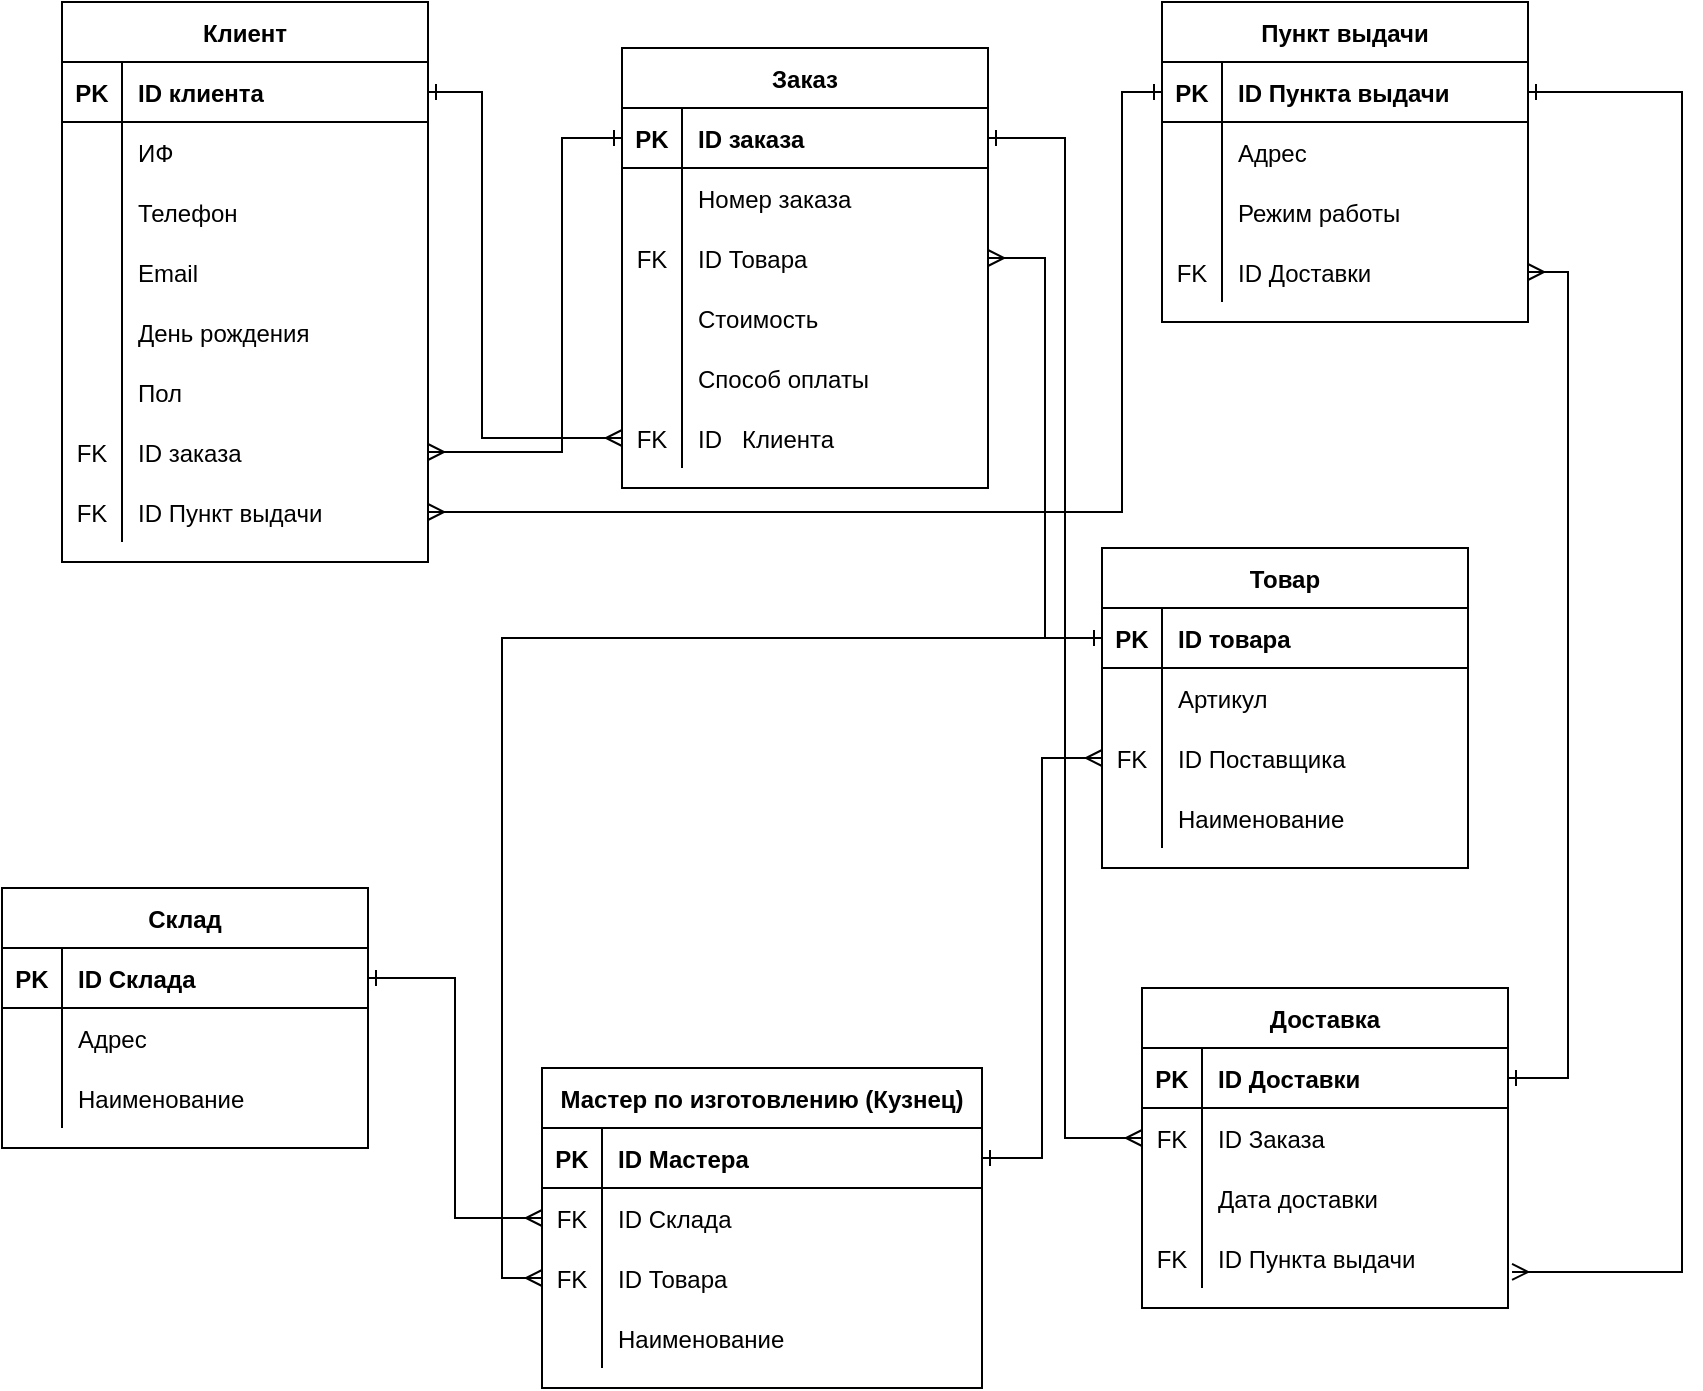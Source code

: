 <mxfile version="20.7.4" type="device"><diagram id="u7lAt35Gae7WpKhccB10" name="Страница 1"><mxGraphModel dx="1351" dy="759" grid="1" gridSize="10" guides="1" tooltips="1" connect="1" arrows="1" fold="1" page="1" pageScale="1" pageWidth="1169" pageHeight="827" math="0" shadow="0"><root><mxCell id="0"/><mxCell id="1" parent="0"/><mxCell id="mDlr1fCJaEdNlSB-k4Q--1" value="Клиент" style="shape=table;startSize=30;container=1;collapsible=1;childLayout=tableLayout;fixedRows=1;rowLines=0;fontStyle=1;align=center;resizeLast=1;" vertex="1" parent="1"><mxGeometry x="80" y="117" width="183" height="280" as="geometry"/></mxCell><mxCell id="mDlr1fCJaEdNlSB-k4Q--2" value="" style="shape=tableRow;horizontal=0;startSize=0;swimlaneHead=0;swimlaneBody=0;fillColor=none;collapsible=0;dropTarget=0;points=[[0,0.5],[1,0.5]];portConstraint=eastwest;top=0;left=0;right=0;bottom=1;" vertex="1" parent="mDlr1fCJaEdNlSB-k4Q--1"><mxGeometry y="30" width="183" height="30" as="geometry"/></mxCell><mxCell id="mDlr1fCJaEdNlSB-k4Q--3" value="PK" style="shape=partialRectangle;connectable=0;fillColor=none;top=0;left=0;bottom=0;right=0;fontStyle=1;overflow=hidden;" vertex="1" parent="mDlr1fCJaEdNlSB-k4Q--2"><mxGeometry width="30" height="30" as="geometry"><mxRectangle width="30" height="30" as="alternateBounds"/></mxGeometry></mxCell><mxCell id="mDlr1fCJaEdNlSB-k4Q--4" value="ID клиента" style="shape=partialRectangle;connectable=0;fillColor=none;top=0;left=0;bottom=0;right=0;align=left;spacingLeft=6;fontStyle=1;overflow=hidden;" vertex="1" parent="mDlr1fCJaEdNlSB-k4Q--2"><mxGeometry x="30" width="153" height="30" as="geometry"><mxRectangle width="153" height="30" as="alternateBounds"/></mxGeometry></mxCell><mxCell id="mDlr1fCJaEdNlSB-k4Q--5" style="shape=tableRow;horizontal=0;startSize=0;swimlaneHead=0;swimlaneBody=0;fillColor=none;collapsible=0;dropTarget=0;points=[[0,0.5],[1,0.5]];portConstraint=eastwest;top=0;left=0;right=0;bottom=0;" vertex="1" parent="mDlr1fCJaEdNlSB-k4Q--1"><mxGeometry y="60" width="183" height="30" as="geometry"/></mxCell><mxCell id="mDlr1fCJaEdNlSB-k4Q--6" style="shape=partialRectangle;connectable=0;fillColor=none;top=0;left=0;bottom=0;right=0;editable=1;overflow=hidden;" vertex="1" parent="mDlr1fCJaEdNlSB-k4Q--5"><mxGeometry width="30" height="30" as="geometry"><mxRectangle width="30" height="30" as="alternateBounds"/></mxGeometry></mxCell><mxCell id="mDlr1fCJaEdNlSB-k4Q--7" value="ИФ" style="shape=partialRectangle;connectable=0;fillColor=none;top=0;left=0;bottom=0;right=0;align=left;spacingLeft=6;overflow=hidden;" vertex="1" parent="mDlr1fCJaEdNlSB-k4Q--5"><mxGeometry x="30" width="153" height="30" as="geometry"><mxRectangle width="153" height="30" as="alternateBounds"/></mxGeometry></mxCell><mxCell id="mDlr1fCJaEdNlSB-k4Q--8" style="shape=tableRow;horizontal=0;startSize=0;swimlaneHead=0;swimlaneBody=0;fillColor=none;collapsible=0;dropTarget=0;points=[[0,0.5],[1,0.5]];portConstraint=eastwest;top=0;left=0;right=0;bottom=0;" vertex="1" parent="mDlr1fCJaEdNlSB-k4Q--1"><mxGeometry y="90" width="183" height="30" as="geometry"/></mxCell><mxCell id="mDlr1fCJaEdNlSB-k4Q--9" style="shape=partialRectangle;connectable=0;fillColor=none;top=0;left=0;bottom=0;right=0;editable=1;overflow=hidden;" vertex="1" parent="mDlr1fCJaEdNlSB-k4Q--8"><mxGeometry width="30" height="30" as="geometry"><mxRectangle width="30" height="30" as="alternateBounds"/></mxGeometry></mxCell><mxCell id="mDlr1fCJaEdNlSB-k4Q--10" value="Телефон" style="shape=partialRectangle;connectable=0;fillColor=none;top=0;left=0;bottom=0;right=0;align=left;spacingLeft=6;overflow=hidden;" vertex="1" parent="mDlr1fCJaEdNlSB-k4Q--8"><mxGeometry x="30" width="153" height="30" as="geometry"><mxRectangle width="153" height="30" as="alternateBounds"/></mxGeometry></mxCell><mxCell id="mDlr1fCJaEdNlSB-k4Q--11" style="shape=tableRow;horizontal=0;startSize=0;swimlaneHead=0;swimlaneBody=0;fillColor=none;collapsible=0;dropTarget=0;points=[[0,0.5],[1,0.5]];portConstraint=eastwest;top=0;left=0;right=0;bottom=0;" vertex="1" parent="mDlr1fCJaEdNlSB-k4Q--1"><mxGeometry y="120" width="183" height="30" as="geometry"/></mxCell><mxCell id="mDlr1fCJaEdNlSB-k4Q--12" style="shape=partialRectangle;connectable=0;fillColor=none;top=0;left=0;bottom=0;right=0;editable=1;overflow=hidden;" vertex="1" parent="mDlr1fCJaEdNlSB-k4Q--11"><mxGeometry width="30" height="30" as="geometry"><mxRectangle width="30" height="30" as="alternateBounds"/></mxGeometry></mxCell><mxCell id="mDlr1fCJaEdNlSB-k4Q--13" value="Email" style="shape=partialRectangle;connectable=0;fillColor=none;top=0;left=0;bottom=0;right=0;align=left;spacingLeft=6;overflow=hidden;" vertex="1" parent="mDlr1fCJaEdNlSB-k4Q--11"><mxGeometry x="30" width="153" height="30" as="geometry"><mxRectangle width="153" height="30" as="alternateBounds"/></mxGeometry></mxCell><mxCell id="mDlr1fCJaEdNlSB-k4Q--14" style="shape=tableRow;horizontal=0;startSize=0;swimlaneHead=0;swimlaneBody=0;fillColor=none;collapsible=0;dropTarget=0;points=[[0,0.5],[1,0.5]];portConstraint=eastwest;top=0;left=0;right=0;bottom=0;" vertex="1" parent="mDlr1fCJaEdNlSB-k4Q--1"><mxGeometry y="150" width="183" height="30" as="geometry"/></mxCell><mxCell id="mDlr1fCJaEdNlSB-k4Q--15" style="shape=partialRectangle;connectable=0;fillColor=none;top=0;left=0;bottom=0;right=0;editable=1;overflow=hidden;" vertex="1" parent="mDlr1fCJaEdNlSB-k4Q--14"><mxGeometry width="30" height="30" as="geometry"><mxRectangle width="30" height="30" as="alternateBounds"/></mxGeometry></mxCell><mxCell id="mDlr1fCJaEdNlSB-k4Q--16" value="День рождения" style="shape=partialRectangle;connectable=0;fillColor=none;top=0;left=0;bottom=0;right=0;align=left;spacingLeft=6;overflow=hidden;" vertex="1" parent="mDlr1fCJaEdNlSB-k4Q--14"><mxGeometry x="30" width="153" height="30" as="geometry"><mxRectangle width="153" height="30" as="alternateBounds"/></mxGeometry></mxCell><mxCell id="mDlr1fCJaEdNlSB-k4Q--17" style="shape=tableRow;horizontal=0;startSize=0;swimlaneHead=0;swimlaneBody=0;fillColor=none;collapsible=0;dropTarget=0;points=[[0,0.5],[1,0.5]];portConstraint=eastwest;top=0;left=0;right=0;bottom=0;" vertex="1" parent="mDlr1fCJaEdNlSB-k4Q--1"><mxGeometry y="180" width="183" height="30" as="geometry"/></mxCell><mxCell id="mDlr1fCJaEdNlSB-k4Q--18" style="shape=partialRectangle;connectable=0;fillColor=none;top=0;left=0;bottom=0;right=0;editable=1;overflow=hidden;" vertex="1" parent="mDlr1fCJaEdNlSB-k4Q--17"><mxGeometry width="30" height="30" as="geometry"><mxRectangle width="30" height="30" as="alternateBounds"/></mxGeometry></mxCell><mxCell id="mDlr1fCJaEdNlSB-k4Q--19" value="Пол" style="shape=partialRectangle;connectable=0;fillColor=none;top=0;left=0;bottom=0;right=0;align=left;spacingLeft=6;overflow=hidden;" vertex="1" parent="mDlr1fCJaEdNlSB-k4Q--17"><mxGeometry x="30" width="153" height="30" as="geometry"><mxRectangle width="153" height="30" as="alternateBounds"/></mxGeometry></mxCell><mxCell id="mDlr1fCJaEdNlSB-k4Q--20" value="" style="shape=tableRow;horizontal=0;startSize=0;swimlaneHead=0;swimlaneBody=0;fillColor=none;collapsible=0;dropTarget=0;points=[[0,0.5],[1,0.5]];portConstraint=eastwest;top=0;left=0;right=0;bottom=0;" vertex="1" parent="mDlr1fCJaEdNlSB-k4Q--1"><mxGeometry y="210" width="183" height="30" as="geometry"/></mxCell><mxCell id="mDlr1fCJaEdNlSB-k4Q--21" value="FK" style="shape=partialRectangle;connectable=0;fillColor=none;top=0;left=0;bottom=0;right=0;editable=1;overflow=hidden;" vertex="1" parent="mDlr1fCJaEdNlSB-k4Q--20"><mxGeometry width="30" height="30" as="geometry"><mxRectangle width="30" height="30" as="alternateBounds"/></mxGeometry></mxCell><mxCell id="mDlr1fCJaEdNlSB-k4Q--22" value="ID заказа" style="shape=partialRectangle;connectable=0;fillColor=none;top=0;left=0;bottom=0;right=0;align=left;spacingLeft=6;overflow=hidden;" vertex="1" parent="mDlr1fCJaEdNlSB-k4Q--20"><mxGeometry x="30" width="153" height="30" as="geometry"><mxRectangle width="153" height="30" as="alternateBounds"/></mxGeometry></mxCell><mxCell id="mDlr1fCJaEdNlSB-k4Q--23" value="" style="shape=tableRow;horizontal=0;startSize=0;swimlaneHead=0;swimlaneBody=0;fillColor=none;collapsible=0;dropTarget=0;points=[[0,0.5],[1,0.5]];portConstraint=eastwest;top=0;left=0;right=0;bottom=0;" vertex="1" parent="mDlr1fCJaEdNlSB-k4Q--1"><mxGeometry y="240" width="183" height="30" as="geometry"/></mxCell><mxCell id="mDlr1fCJaEdNlSB-k4Q--24" value="FK" style="shape=partialRectangle;connectable=0;fillColor=none;top=0;left=0;bottom=0;right=0;editable=1;overflow=hidden;" vertex="1" parent="mDlr1fCJaEdNlSB-k4Q--23"><mxGeometry width="30" height="30" as="geometry"><mxRectangle width="30" height="30" as="alternateBounds"/></mxGeometry></mxCell><mxCell id="mDlr1fCJaEdNlSB-k4Q--25" value=" ID Пункт выдачи" style="shape=partialRectangle;connectable=0;fillColor=none;top=0;left=0;bottom=0;right=0;align=left;spacingLeft=6;overflow=hidden;" vertex="1" parent="mDlr1fCJaEdNlSB-k4Q--23"><mxGeometry x="30" width="153" height="30" as="geometry"><mxRectangle width="153" height="30" as="alternateBounds"/></mxGeometry></mxCell><mxCell id="mDlr1fCJaEdNlSB-k4Q--26" value="Заказ" style="shape=table;startSize=30;container=1;collapsible=1;childLayout=tableLayout;fixedRows=1;rowLines=0;fontStyle=1;align=center;resizeLast=1;" vertex="1" parent="1"><mxGeometry x="360" y="140" width="183" height="220" as="geometry"/></mxCell><mxCell id="mDlr1fCJaEdNlSB-k4Q--27" value="" style="shape=tableRow;horizontal=0;startSize=0;swimlaneHead=0;swimlaneBody=0;fillColor=none;collapsible=0;dropTarget=0;points=[[0,0.5],[1,0.5]];portConstraint=eastwest;top=0;left=0;right=0;bottom=1;" vertex="1" parent="mDlr1fCJaEdNlSB-k4Q--26"><mxGeometry y="30" width="183" height="30" as="geometry"/></mxCell><mxCell id="mDlr1fCJaEdNlSB-k4Q--28" value="PK" style="shape=partialRectangle;connectable=0;fillColor=none;top=0;left=0;bottom=0;right=0;fontStyle=1;overflow=hidden;" vertex="1" parent="mDlr1fCJaEdNlSB-k4Q--27"><mxGeometry width="30" height="30" as="geometry"><mxRectangle width="30" height="30" as="alternateBounds"/></mxGeometry></mxCell><mxCell id="mDlr1fCJaEdNlSB-k4Q--29" value="ID заказа" style="shape=partialRectangle;connectable=0;fillColor=none;top=0;left=0;bottom=0;right=0;align=left;spacingLeft=6;fontStyle=1;overflow=hidden;" vertex="1" parent="mDlr1fCJaEdNlSB-k4Q--27"><mxGeometry x="30" width="153" height="30" as="geometry"><mxRectangle width="153" height="30" as="alternateBounds"/></mxGeometry></mxCell><mxCell id="mDlr1fCJaEdNlSB-k4Q--30" value="" style="shape=tableRow;horizontal=0;startSize=0;swimlaneHead=0;swimlaneBody=0;fillColor=none;collapsible=0;dropTarget=0;points=[[0,0.5],[1,0.5]];portConstraint=eastwest;top=0;left=0;right=0;bottom=0;" vertex="1" parent="mDlr1fCJaEdNlSB-k4Q--26"><mxGeometry y="60" width="183" height="30" as="geometry"/></mxCell><mxCell id="mDlr1fCJaEdNlSB-k4Q--31" value="" style="shape=partialRectangle;connectable=0;fillColor=none;top=0;left=0;bottom=0;right=0;editable=1;overflow=hidden;" vertex="1" parent="mDlr1fCJaEdNlSB-k4Q--30"><mxGeometry width="30" height="30" as="geometry"><mxRectangle width="30" height="30" as="alternateBounds"/></mxGeometry></mxCell><mxCell id="mDlr1fCJaEdNlSB-k4Q--32" value="Номер заказа" style="shape=partialRectangle;connectable=0;fillColor=none;top=0;left=0;bottom=0;right=0;align=left;spacingLeft=6;overflow=hidden;" vertex="1" parent="mDlr1fCJaEdNlSB-k4Q--30"><mxGeometry x="30" width="153" height="30" as="geometry"><mxRectangle width="153" height="30" as="alternateBounds"/></mxGeometry></mxCell><mxCell id="mDlr1fCJaEdNlSB-k4Q--33" value="" style="shape=tableRow;horizontal=0;startSize=0;swimlaneHead=0;swimlaneBody=0;fillColor=none;collapsible=0;dropTarget=0;points=[[0,0.5],[1,0.5]];portConstraint=eastwest;top=0;left=0;right=0;bottom=0;" vertex="1" parent="mDlr1fCJaEdNlSB-k4Q--26"><mxGeometry y="90" width="183" height="30" as="geometry"/></mxCell><mxCell id="mDlr1fCJaEdNlSB-k4Q--34" value="FK" style="shape=partialRectangle;connectable=0;fillColor=none;top=0;left=0;bottom=0;right=0;editable=1;overflow=hidden;" vertex="1" parent="mDlr1fCJaEdNlSB-k4Q--33"><mxGeometry width="30" height="30" as="geometry"><mxRectangle width="30" height="30" as="alternateBounds"/></mxGeometry></mxCell><mxCell id="mDlr1fCJaEdNlSB-k4Q--35" value=" ID Товара" style="shape=partialRectangle;connectable=0;fillColor=none;top=0;left=0;bottom=0;right=0;align=left;spacingLeft=6;overflow=hidden;" vertex="1" parent="mDlr1fCJaEdNlSB-k4Q--33"><mxGeometry x="30" width="153" height="30" as="geometry"><mxRectangle width="153" height="30" as="alternateBounds"/></mxGeometry></mxCell><mxCell id="mDlr1fCJaEdNlSB-k4Q--36" style="shape=tableRow;horizontal=0;startSize=0;swimlaneHead=0;swimlaneBody=0;fillColor=none;collapsible=0;dropTarget=0;points=[[0,0.5],[1,0.5]];portConstraint=eastwest;top=0;left=0;right=0;bottom=0;" vertex="1" parent="mDlr1fCJaEdNlSB-k4Q--26"><mxGeometry y="120" width="183" height="30" as="geometry"/></mxCell><mxCell id="mDlr1fCJaEdNlSB-k4Q--37" style="shape=partialRectangle;connectable=0;fillColor=none;top=0;left=0;bottom=0;right=0;editable=1;overflow=hidden;" vertex="1" parent="mDlr1fCJaEdNlSB-k4Q--36"><mxGeometry width="30" height="30" as="geometry"><mxRectangle width="30" height="30" as="alternateBounds"/></mxGeometry></mxCell><mxCell id="mDlr1fCJaEdNlSB-k4Q--38" value="Стоимость " style="shape=partialRectangle;connectable=0;fillColor=none;top=0;left=0;bottom=0;right=0;align=left;spacingLeft=6;overflow=hidden;" vertex="1" parent="mDlr1fCJaEdNlSB-k4Q--36"><mxGeometry x="30" width="153" height="30" as="geometry"><mxRectangle width="153" height="30" as="alternateBounds"/></mxGeometry></mxCell><mxCell id="mDlr1fCJaEdNlSB-k4Q--39" style="shape=tableRow;horizontal=0;startSize=0;swimlaneHead=0;swimlaneBody=0;fillColor=none;collapsible=0;dropTarget=0;points=[[0,0.5],[1,0.5]];portConstraint=eastwest;top=0;left=0;right=0;bottom=0;" vertex="1" parent="mDlr1fCJaEdNlSB-k4Q--26"><mxGeometry y="150" width="183" height="30" as="geometry"/></mxCell><mxCell id="mDlr1fCJaEdNlSB-k4Q--40" style="shape=partialRectangle;connectable=0;fillColor=none;top=0;left=0;bottom=0;right=0;editable=1;overflow=hidden;" vertex="1" parent="mDlr1fCJaEdNlSB-k4Q--39"><mxGeometry width="30" height="30" as="geometry"><mxRectangle width="30" height="30" as="alternateBounds"/></mxGeometry></mxCell><mxCell id="mDlr1fCJaEdNlSB-k4Q--41" value="Способ оплаты " style="shape=partialRectangle;connectable=0;fillColor=none;top=0;left=0;bottom=0;right=0;align=left;spacingLeft=6;overflow=hidden;" vertex="1" parent="mDlr1fCJaEdNlSB-k4Q--39"><mxGeometry x="30" width="153" height="30" as="geometry"><mxRectangle width="153" height="30" as="alternateBounds"/></mxGeometry></mxCell><mxCell id="mDlr1fCJaEdNlSB-k4Q--42" style="shape=tableRow;horizontal=0;startSize=0;swimlaneHead=0;swimlaneBody=0;fillColor=none;collapsible=0;dropTarget=0;points=[[0,0.5],[1,0.5]];portConstraint=eastwest;top=0;left=0;right=0;bottom=0;" vertex="1" parent="mDlr1fCJaEdNlSB-k4Q--26"><mxGeometry y="180" width="183" height="30" as="geometry"/></mxCell><mxCell id="mDlr1fCJaEdNlSB-k4Q--43" value=" FK" style="shape=partialRectangle;connectable=0;fillColor=none;top=0;left=0;bottom=0;right=0;editable=1;overflow=hidden;" vertex="1" parent="mDlr1fCJaEdNlSB-k4Q--42"><mxGeometry width="30" height="30" as="geometry"><mxRectangle width="30" height="30" as="alternateBounds"/></mxGeometry></mxCell><mxCell id="mDlr1fCJaEdNlSB-k4Q--44" value="ID   Клиента" style="shape=partialRectangle;connectable=0;fillColor=none;top=0;left=0;bottom=0;right=0;align=left;spacingLeft=6;overflow=hidden;" vertex="1" parent="mDlr1fCJaEdNlSB-k4Q--42"><mxGeometry x="30" width="153" height="30" as="geometry"><mxRectangle width="153" height="30" as="alternateBounds"/></mxGeometry></mxCell><mxCell id="mDlr1fCJaEdNlSB-k4Q--45" value="Пункт выдачи" style="shape=table;startSize=30;container=1;collapsible=1;childLayout=tableLayout;fixedRows=1;rowLines=0;fontStyle=1;align=center;resizeLast=1;" vertex="1" parent="1"><mxGeometry x="630" y="117" width="183" height="160" as="geometry"/></mxCell><mxCell id="mDlr1fCJaEdNlSB-k4Q--46" value="" style="shape=tableRow;horizontal=0;startSize=0;swimlaneHead=0;swimlaneBody=0;fillColor=none;collapsible=0;dropTarget=0;points=[[0,0.5],[1,0.5]];portConstraint=eastwest;top=0;left=0;right=0;bottom=1;" vertex="1" parent="mDlr1fCJaEdNlSB-k4Q--45"><mxGeometry y="30" width="183" height="30" as="geometry"/></mxCell><mxCell id="mDlr1fCJaEdNlSB-k4Q--47" value="PK" style="shape=partialRectangle;connectable=0;fillColor=none;top=0;left=0;bottom=0;right=0;fontStyle=1;overflow=hidden;" vertex="1" parent="mDlr1fCJaEdNlSB-k4Q--46"><mxGeometry width="30" height="30" as="geometry"><mxRectangle width="30" height="30" as="alternateBounds"/></mxGeometry></mxCell><mxCell id="mDlr1fCJaEdNlSB-k4Q--48" value="ID Пункта выдачи" style="shape=partialRectangle;connectable=0;fillColor=none;top=0;left=0;bottom=0;right=0;align=left;spacingLeft=6;fontStyle=1;overflow=hidden;" vertex="1" parent="mDlr1fCJaEdNlSB-k4Q--46"><mxGeometry x="30" width="153" height="30" as="geometry"><mxRectangle width="153" height="30" as="alternateBounds"/></mxGeometry></mxCell><mxCell id="mDlr1fCJaEdNlSB-k4Q--49" value="" style="shape=tableRow;horizontal=0;startSize=0;swimlaneHead=0;swimlaneBody=0;fillColor=none;collapsible=0;dropTarget=0;points=[[0,0.5],[1,0.5]];portConstraint=eastwest;top=0;left=0;right=0;bottom=0;" vertex="1" parent="mDlr1fCJaEdNlSB-k4Q--45"><mxGeometry y="60" width="183" height="30" as="geometry"/></mxCell><mxCell id="mDlr1fCJaEdNlSB-k4Q--50" value="" style="shape=partialRectangle;connectable=0;fillColor=none;top=0;left=0;bottom=0;right=0;editable=1;overflow=hidden;" vertex="1" parent="mDlr1fCJaEdNlSB-k4Q--49"><mxGeometry width="30" height="30" as="geometry"><mxRectangle width="30" height="30" as="alternateBounds"/></mxGeometry></mxCell><mxCell id="mDlr1fCJaEdNlSB-k4Q--51" value="Адрес" style="shape=partialRectangle;connectable=0;fillColor=none;top=0;left=0;bottom=0;right=0;align=left;spacingLeft=6;overflow=hidden;" vertex="1" parent="mDlr1fCJaEdNlSB-k4Q--49"><mxGeometry x="30" width="153" height="30" as="geometry"><mxRectangle width="153" height="30" as="alternateBounds"/></mxGeometry></mxCell><mxCell id="mDlr1fCJaEdNlSB-k4Q--52" value="" style="shape=tableRow;horizontal=0;startSize=0;swimlaneHead=0;swimlaneBody=0;fillColor=none;collapsible=0;dropTarget=0;points=[[0,0.5],[1,0.5]];portConstraint=eastwest;top=0;left=0;right=0;bottom=0;" vertex="1" parent="mDlr1fCJaEdNlSB-k4Q--45"><mxGeometry y="90" width="183" height="30" as="geometry"/></mxCell><mxCell id="mDlr1fCJaEdNlSB-k4Q--53" value="" style="shape=partialRectangle;connectable=0;fillColor=none;top=0;left=0;bottom=0;right=0;editable=1;overflow=hidden;" vertex="1" parent="mDlr1fCJaEdNlSB-k4Q--52"><mxGeometry width="30" height="30" as="geometry"><mxRectangle width="30" height="30" as="alternateBounds"/></mxGeometry></mxCell><mxCell id="mDlr1fCJaEdNlSB-k4Q--54" value="Режим работы" style="shape=partialRectangle;connectable=0;fillColor=none;top=0;left=0;bottom=0;right=0;align=left;spacingLeft=6;overflow=hidden;" vertex="1" parent="mDlr1fCJaEdNlSB-k4Q--52"><mxGeometry x="30" width="153" height="30" as="geometry"><mxRectangle width="153" height="30" as="alternateBounds"/></mxGeometry></mxCell><mxCell id="mDlr1fCJaEdNlSB-k4Q--55" style="shape=tableRow;horizontal=0;startSize=0;swimlaneHead=0;swimlaneBody=0;fillColor=none;collapsible=0;dropTarget=0;points=[[0,0.5],[1,0.5]];portConstraint=eastwest;top=0;left=0;right=0;bottom=0;" vertex="1" parent="mDlr1fCJaEdNlSB-k4Q--45"><mxGeometry y="120" width="183" height="30" as="geometry"/></mxCell><mxCell id="mDlr1fCJaEdNlSB-k4Q--56" value="FK" style="shape=partialRectangle;connectable=0;fillColor=none;top=0;left=0;bottom=0;right=0;editable=1;overflow=hidden;" vertex="1" parent="mDlr1fCJaEdNlSB-k4Q--55"><mxGeometry width="30" height="30" as="geometry"><mxRectangle width="30" height="30" as="alternateBounds"/></mxGeometry></mxCell><mxCell id="mDlr1fCJaEdNlSB-k4Q--57" value="ID Доставки" style="shape=partialRectangle;connectable=0;fillColor=none;top=0;left=0;bottom=0;right=0;align=left;spacingLeft=6;overflow=hidden;" vertex="1" parent="mDlr1fCJaEdNlSB-k4Q--55"><mxGeometry x="30" width="153" height="30" as="geometry"><mxRectangle width="153" height="30" as="alternateBounds"/></mxGeometry></mxCell><mxCell id="mDlr1fCJaEdNlSB-k4Q--58" value="Склад" style="shape=table;startSize=30;container=1;collapsible=1;childLayout=tableLayout;fixedRows=1;rowLines=0;fontStyle=1;align=center;resizeLast=1;" vertex="1" parent="1"><mxGeometry x="50" y="560" width="183" height="130" as="geometry"/></mxCell><mxCell id="mDlr1fCJaEdNlSB-k4Q--59" value="" style="shape=tableRow;horizontal=0;startSize=0;swimlaneHead=0;swimlaneBody=0;fillColor=none;collapsible=0;dropTarget=0;points=[[0,0.5],[1,0.5]];portConstraint=eastwest;top=0;left=0;right=0;bottom=1;" vertex="1" parent="mDlr1fCJaEdNlSB-k4Q--58"><mxGeometry y="30" width="183" height="30" as="geometry"/></mxCell><mxCell id="mDlr1fCJaEdNlSB-k4Q--60" value="PK" style="shape=partialRectangle;connectable=0;fillColor=none;top=0;left=0;bottom=0;right=0;fontStyle=1;overflow=hidden;" vertex="1" parent="mDlr1fCJaEdNlSB-k4Q--59"><mxGeometry width="30" height="30" as="geometry"><mxRectangle width="30" height="30" as="alternateBounds"/></mxGeometry></mxCell><mxCell id="mDlr1fCJaEdNlSB-k4Q--61" value="ID Склада" style="shape=partialRectangle;connectable=0;fillColor=none;top=0;left=0;bottom=0;right=0;align=left;spacingLeft=6;fontStyle=1;overflow=hidden;" vertex="1" parent="mDlr1fCJaEdNlSB-k4Q--59"><mxGeometry x="30" width="153" height="30" as="geometry"><mxRectangle width="153" height="30" as="alternateBounds"/></mxGeometry></mxCell><mxCell id="mDlr1fCJaEdNlSB-k4Q--62" value="" style="shape=tableRow;horizontal=0;startSize=0;swimlaneHead=0;swimlaneBody=0;fillColor=none;collapsible=0;dropTarget=0;points=[[0,0.5],[1,0.5]];portConstraint=eastwest;top=0;left=0;right=0;bottom=0;" vertex="1" parent="mDlr1fCJaEdNlSB-k4Q--58"><mxGeometry y="60" width="183" height="30" as="geometry"/></mxCell><mxCell id="mDlr1fCJaEdNlSB-k4Q--63" value="" style="shape=partialRectangle;connectable=0;fillColor=none;top=0;left=0;bottom=0;right=0;editable=1;overflow=hidden;" vertex="1" parent="mDlr1fCJaEdNlSB-k4Q--62"><mxGeometry width="30" height="30" as="geometry"><mxRectangle width="30" height="30" as="alternateBounds"/></mxGeometry></mxCell><mxCell id="mDlr1fCJaEdNlSB-k4Q--64" value="Адрес" style="shape=partialRectangle;connectable=0;fillColor=none;top=0;left=0;bottom=0;right=0;align=left;spacingLeft=6;overflow=hidden;" vertex="1" parent="mDlr1fCJaEdNlSB-k4Q--62"><mxGeometry x="30" width="153" height="30" as="geometry"><mxRectangle width="153" height="30" as="alternateBounds"/></mxGeometry></mxCell><mxCell id="mDlr1fCJaEdNlSB-k4Q--65" style="shape=tableRow;horizontal=0;startSize=0;swimlaneHead=0;swimlaneBody=0;fillColor=none;collapsible=0;dropTarget=0;points=[[0,0.5],[1,0.5]];portConstraint=eastwest;top=0;left=0;right=0;bottom=0;" vertex="1" parent="mDlr1fCJaEdNlSB-k4Q--58"><mxGeometry y="90" width="183" height="30" as="geometry"/></mxCell><mxCell id="mDlr1fCJaEdNlSB-k4Q--66" style="shape=partialRectangle;connectable=0;fillColor=none;top=0;left=0;bottom=0;right=0;editable=1;overflow=hidden;" vertex="1" parent="mDlr1fCJaEdNlSB-k4Q--65"><mxGeometry width="30" height="30" as="geometry"><mxRectangle width="30" height="30" as="alternateBounds"/></mxGeometry></mxCell><mxCell id="mDlr1fCJaEdNlSB-k4Q--67" value="Наименование " style="shape=partialRectangle;connectable=0;fillColor=none;top=0;left=0;bottom=0;right=0;align=left;spacingLeft=6;overflow=hidden;" vertex="1" parent="mDlr1fCJaEdNlSB-k4Q--65"><mxGeometry x="30" width="153" height="30" as="geometry"><mxRectangle width="153" height="30" as="alternateBounds"/></mxGeometry></mxCell><mxCell id="mDlr1fCJaEdNlSB-k4Q--68" value="Доставка" style="shape=table;startSize=30;container=1;collapsible=1;childLayout=tableLayout;fixedRows=1;rowLines=0;fontStyle=1;align=center;resizeLast=1;" vertex="1" parent="1"><mxGeometry x="620" y="610" width="183" height="160" as="geometry"/></mxCell><mxCell id="mDlr1fCJaEdNlSB-k4Q--69" value="" style="shape=tableRow;horizontal=0;startSize=0;swimlaneHead=0;swimlaneBody=0;fillColor=none;collapsible=0;dropTarget=0;points=[[0,0.5],[1,0.5]];portConstraint=eastwest;top=0;left=0;right=0;bottom=1;" vertex="1" parent="mDlr1fCJaEdNlSB-k4Q--68"><mxGeometry y="30" width="183" height="30" as="geometry"/></mxCell><mxCell id="mDlr1fCJaEdNlSB-k4Q--70" value="PK" style="shape=partialRectangle;connectable=0;fillColor=none;top=0;left=0;bottom=0;right=0;fontStyle=1;overflow=hidden;" vertex="1" parent="mDlr1fCJaEdNlSB-k4Q--69"><mxGeometry width="30" height="30" as="geometry"><mxRectangle width="30" height="30" as="alternateBounds"/></mxGeometry></mxCell><mxCell id="mDlr1fCJaEdNlSB-k4Q--71" value="ID Доставки" style="shape=partialRectangle;connectable=0;fillColor=none;top=0;left=0;bottom=0;right=0;align=left;spacingLeft=6;fontStyle=1;overflow=hidden;" vertex="1" parent="mDlr1fCJaEdNlSB-k4Q--69"><mxGeometry x="30" width="153" height="30" as="geometry"><mxRectangle width="153" height="30" as="alternateBounds"/></mxGeometry></mxCell><mxCell id="mDlr1fCJaEdNlSB-k4Q--72" value="" style="shape=tableRow;horizontal=0;startSize=0;swimlaneHead=0;swimlaneBody=0;fillColor=none;collapsible=0;dropTarget=0;points=[[0,0.5],[1,0.5]];portConstraint=eastwest;top=0;left=0;right=0;bottom=0;" vertex="1" parent="mDlr1fCJaEdNlSB-k4Q--68"><mxGeometry y="60" width="183" height="30" as="geometry"/></mxCell><mxCell id="mDlr1fCJaEdNlSB-k4Q--73" value="FK" style="shape=partialRectangle;connectable=0;fillColor=none;top=0;left=0;bottom=0;right=0;editable=1;overflow=hidden;" vertex="1" parent="mDlr1fCJaEdNlSB-k4Q--72"><mxGeometry width="30" height="30" as="geometry"><mxRectangle width="30" height="30" as="alternateBounds"/></mxGeometry></mxCell><mxCell id="mDlr1fCJaEdNlSB-k4Q--74" value="ID Заказа " style="shape=partialRectangle;connectable=0;fillColor=none;top=0;left=0;bottom=0;right=0;align=left;spacingLeft=6;overflow=hidden;" vertex="1" parent="mDlr1fCJaEdNlSB-k4Q--72"><mxGeometry x="30" width="153" height="30" as="geometry"><mxRectangle width="153" height="30" as="alternateBounds"/></mxGeometry></mxCell><mxCell id="mDlr1fCJaEdNlSB-k4Q--75" style="shape=tableRow;horizontal=0;startSize=0;swimlaneHead=0;swimlaneBody=0;fillColor=none;collapsible=0;dropTarget=0;points=[[0,0.5],[1,0.5]];portConstraint=eastwest;top=0;left=0;right=0;bottom=0;" vertex="1" parent="mDlr1fCJaEdNlSB-k4Q--68"><mxGeometry y="90" width="183" height="30" as="geometry"/></mxCell><mxCell id="mDlr1fCJaEdNlSB-k4Q--76" style="shape=partialRectangle;connectable=0;fillColor=none;top=0;left=0;bottom=0;right=0;editable=1;overflow=hidden;" vertex="1" parent="mDlr1fCJaEdNlSB-k4Q--75"><mxGeometry width="30" height="30" as="geometry"><mxRectangle width="30" height="30" as="alternateBounds"/></mxGeometry></mxCell><mxCell id="mDlr1fCJaEdNlSB-k4Q--77" value="Дата доставки" style="shape=partialRectangle;connectable=0;fillColor=none;top=0;left=0;bottom=0;right=0;align=left;spacingLeft=6;overflow=hidden;" vertex="1" parent="mDlr1fCJaEdNlSB-k4Q--75"><mxGeometry x="30" width="153" height="30" as="geometry"><mxRectangle width="153" height="30" as="alternateBounds"/></mxGeometry></mxCell><mxCell id="mDlr1fCJaEdNlSB-k4Q--78" style="shape=tableRow;horizontal=0;startSize=0;swimlaneHead=0;swimlaneBody=0;fillColor=none;collapsible=0;dropTarget=0;points=[[0,0.5],[1,0.5]];portConstraint=eastwest;top=0;left=0;right=0;bottom=0;" vertex="1" parent="mDlr1fCJaEdNlSB-k4Q--68"><mxGeometry y="120" width="183" height="30" as="geometry"/></mxCell><mxCell id="mDlr1fCJaEdNlSB-k4Q--79" value="FK" style="shape=partialRectangle;connectable=0;fillColor=none;top=0;left=0;bottom=0;right=0;editable=1;overflow=hidden;" vertex="1" parent="mDlr1fCJaEdNlSB-k4Q--78"><mxGeometry width="30" height="30" as="geometry"><mxRectangle width="30" height="30" as="alternateBounds"/></mxGeometry></mxCell><mxCell id="mDlr1fCJaEdNlSB-k4Q--80" value="ID Пункта выдачи" style="shape=partialRectangle;connectable=0;fillColor=none;top=0;left=0;bottom=0;right=0;align=left;spacingLeft=6;overflow=hidden;" vertex="1" parent="mDlr1fCJaEdNlSB-k4Q--78"><mxGeometry x="30" width="153" height="30" as="geometry"><mxRectangle width="153" height="30" as="alternateBounds"/></mxGeometry></mxCell><mxCell id="mDlr1fCJaEdNlSB-k4Q--81" value="Товар" style="shape=table;startSize=30;container=1;collapsible=1;childLayout=tableLayout;fixedRows=1;rowLines=0;fontStyle=1;align=center;resizeLast=1;" vertex="1" parent="1"><mxGeometry x="600" y="390" width="183" height="160" as="geometry"/></mxCell><mxCell id="mDlr1fCJaEdNlSB-k4Q--82" value="" style="shape=tableRow;horizontal=0;startSize=0;swimlaneHead=0;swimlaneBody=0;fillColor=none;collapsible=0;dropTarget=0;points=[[0,0.5],[1,0.5]];portConstraint=eastwest;top=0;left=0;right=0;bottom=1;" vertex="1" parent="mDlr1fCJaEdNlSB-k4Q--81"><mxGeometry y="30" width="183" height="30" as="geometry"/></mxCell><mxCell id="mDlr1fCJaEdNlSB-k4Q--83" value="PK" style="shape=partialRectangle;connectable=0;fillColor=none;top=0;left=0;bottom=0;right=0;fontStyle=1;overflow=hidden;" vertex="1" parent="mDlr1fCJaEdNlSB-k4Q--82"><mxGeometry width="30" height="30" as="geometry"><mxRectangle width="30" height="30" as="alternateBounds"/></mxGeometry></mxCell><mxCell id="mDlr1fCJaEdNlSB-k4Q--84" value="ID товара" style="shape=partialRectangle;connectable=0;fillColor=none;top=0;left=0;bottom=0;right=0;align=left;spacingLeft=6;fontStyle=1;overflow=hidden;" vertex="1" parent="mDlr1fCJaEdNlSB-k4Q--82"><mxGeometry x="30" width="153" height="30" as="geometry"><mxRectangle width="153" height="30" as="alternateBounds"/></mxGeometry></mxCell><mxCell id="mDlr1fCJaEdNlSB-k4Q--85" value="" style="shape=tableRow;horizontal=0;startSize=0;swimlaneHead=0;swimlaneBody=0;fillColor=none;collapsible=0;dropTarget=0;points=[[0,0.5],[1,0.5]];portConstraint=eastwest;top=0;left=0;right=0;bottom=0;" vertex="1" parent="mDlr1fCJaEdNlSB-k4Q--81"><mxGeometry y="60" width="183" height="30" as="geometry"/></mxCell><mxCell id="mDlr1fCJaEdNlSB-k4Q--86" value="" style="shape=partialRectangle;connectable=0;fillColor=none;top=0;left=0;bottom=0;right=0;editable=1;overflow=hidden;" vertex="1" parent="mDlr1fCJaEdNlSB-k4Q--85"><mxGeometry width="30" height="30" as="geometry"><mxRectangle width="30" height="30" as="alternateBounds"/></mxGeometry></mxCell><mxCell id="mDlr1fCJaEdNlSB-k4Q--87" value="Артикул" style="shape=partialRectangle;connectable=0;fillColor=none;top=0;left=0;bottom=0;right=0;align=left;spacingLeft=6;overflow=hidden;" vertex="1" parent="mDlr1fCJaEdNlSB-k4Q--85"><mxGeometry x="30" width="153" height="30" as="geometry"><mxRectangle width="153" height="30" as="alternateBounds"/></mxGeometry></mxCell><mxCell id="mDlr1fCJaEdNlSB-k4Q--88" value="" style="shape=tableRow;horizontal=0;startSize=0;swimlaneHead=0;swimlaneBody=0;fillColor=none;collapsible=0;dropTarget=0;points=[[0,0.5],[1,0.5]];portConstraint=eastwest;top=0;left=0;right=0;bottom=0;" vertex="1" parent="mDlr1fCJaEdNlSB-k4Q--81"><mxGeometry y="90" width="183" height="30" as="geometry"/></mxCell><mxCell id="mDlr1fCJaEdNlSB-k4Q--89" value="FK" style="shape=partialRectangle;connectable=0;fillColor=none;top=0;left=0;bottom=0;right=0;editable=1;overflow=hidden;" vertex="1" parent="mDlr1fCJaEdNlSB-k4Q--88"><mxGeometry width="30" height="30" as="geometry"><mxRectangle width="30" height="30" as="alternateBounds"/></mxGeometry></mxCell><mxCell id="mDlr1fCJaEdNlSB-k4Q--90" value=" ID Поставщика" style="shape=partialRectangle;connectable=0;fillColor=none;top=0;left=0;bottom=0;right=0;align=left;spacingLeft=6;overflow=hidden;" vertex="1" parent="mDlr1fCJaEdNlSB-k4Q--88"><mxGeometry x="30" width="153" height="30" as="geometry"><mxRectangle width="153" height="30" as="alternateBounds"/></mxGeometry></mxCell><mxCell id="mDlr1fCJaEdNlSB-k4Q--91" style="shape=tableRow;horizontal=0;startSize=0;swimlaneHead=0;swimlaneBody=0;fillColor=none;collapsible=0;dropTarget=0;points=[[0,0.5],[1,0.5]];portConstraint=eastwest;top=0;left=0;right=0;bottom=0;" vertex="1" parent="mDlr1fCJaEdNlSB-k4Q--81"><mxGeometry y="120" width="183" height="30" as="geometry"/></mxCell><mxCell id="mDlr1fCJaEdNlSB-k4Q--92" style="shape=partialRectangle;connectable=0;fillColor=none;top=0;left=0;bottom=0;right=0;editable=1;overflow=hidden;" vertex="1" parent="mDlr1fCJaEdNlSB-k4Q--91"><mxGeometry width="30" height="30" as="geometry"><mxRectangle width="30" height="30" as="alternateBounds"/></mxGeometry></mxCell><mxCell id="mDlr1fCJaEdNlSB-k4Q--93" value="Наименование" style="shape=partialRectangle;connectable=0;fillColor=none;top=0;left=0;bottom=0;right=0;align=left;spacingLeft=6;overflow=hidden;" vertex="1" parent="mDlr1fCJaEdNlSB-k4Q--91"><mxGeometry x="30" width="153" height="30" as="geometry"><mxRectangle width="153" height="30" as="alternateBounds"/></mxGeometry></mxCell><mxCell id="mDlr1fCJaEdNlSB-k4Q--94" value="Мастер по изготовлению (Кузнец)" style="shape=table;startSize=30;container=1;collapsible=1;childLayout=tableLayout;fixedRows=1;rowLines=0;fontStyle=1;align=center;resizeLast=1;" vertex="1" parent="1"><mxGeometry x="320" y="650" width="220" height="160" as="geometry"/></mxCell><mxCell id="mDlr1fCJaEdNlSB-k4Q--95" value="" style="shape=tableRow;horizontal=0;startSize=0;swimlaneHead=0;swimlaneBody=0;fillColor=none;collapsible=0;dropTarget=0;points=[[0,0.5],[1,0.5]];portConstraint=eastwest;top=0;left=0;right=0;bottom=1;" vertex="1" parent="mDlr1fCJaEdNlSB-k4Q--94"><mxGeometry y="30" width="220" height="30" as="geometry"/></mxCell><mxCell id="mDlr1fCJaEdNlSB-k4Q--96" value="PK" style="shape=partialRectangle;connectable=0;fillColor=none;top=0;left=0;bottom=0;right=0;fontStyle=1;overflow=hidden;" vertex="1" parent="mDlr1fCJaEdNlSB-k4Q--95"><mxGeometry width="30" height="30" as="geometry"><mxRectangle width="30" height="30" as="alternateBounds"/></mxGeometry></mxCell><mxCell id="mDlr1fCJaEdNlSB-k4Q--97" value="ID Мастера" style="shape=partialRectangle;connectable=0;fillColor=none;top=0;left=0;bottom=0;right=0;align=left;spacingLeft=6;fontStyle=1;overflow=hidden;" vertex="1" parent="mDlr1fCJaEdNlSB-k4Q--95"><mxGeometry x="30" width="190" height="30" as="geometry"><mxRectangle width="190" height="30" as="alternateBounds"/></mxGeometry></mxCell><mxCell id="mDlr1fCJaEdNlSB-k4Q--98" value="" style="shape=tableRow;horizontal=0;startSize=0;swimlaneHead=0;swimlaneBody=0;fillColor=none;collapsible=0;dropTarget=0;points=[[0,0.5],[1,0.5]];portConstraint=eastwest;top=0;left=0;right=0;bottom=0;" vertex="1" parent="mDlr1fCJaEdNlSB-k4Q--94"><mxGeometry y="60" width="220" height="30" as="geometry"/></mxCell><mxCell id="mDlr1fCJaEdNlSB-k4Q--99" value="FK" style="shape=partialRectangle;connectable=0;fillColor=none;top=0;left=0;bottom=0;right=0;editable=1;overflow=hidden;" vertex="1" parent="mDlr1fCJaEdNlSB-k4Q--98"><mxGeometry width="30" height="30" as="geometry"><mxRectangle width="30" height="30" as="alternateBounds"/></mxGeometry></mxCell><mxCell id="mDlr1fCJaEdNlSB-k4Q--100" value="ID Склада" style="shape=partialRectangle;connectable=0;fillColor=none;top=0;left=0;bottom=0;right=0;align=left;spacingLeft=6;overflow=hidden;" vertex="1" parent="mDlr1fCJaEdNlSB-k4Q--98"><mxGeometry x="30" width="190" height="30" as="geometry"><mxRectangle width="190" height="30" as="alternateBounds"/></mxGeometry></mxCell><mxCell id="mDlr1fCJaEdNlSB-k4Q--101" style="shape=tableRow;horizontal=0;startSize=0;swimlaneHead=0;swimlaneBody=0;fillColor=none;collapsible=0;dropTarget=0;points=[[0,0.5],[1,0.5]];portConstraint=eastwest;top=0;left=0;right=0;bottom=0;" vertex="1" parent="mDlr1fCJaEdNlSB-k4Q--94"><mxGeometry y="90" width="220" height="30" as="geometry"/></mxCell><mxCell id="mDlr1fCJaEdNlSB-k4Q--102" value="FK" style="shape=partialRectangle;connectable=0;fillColor=none;top=0;left=0;bottom=0;right=0;editable=1;overflow=hidden;" vertex="1" parent="mDlr1fCJaEdNlSB-k4Q--101"><mxGeometry width="30" height="30" as="geometry"><mxRectangle width="30" height="30" as="alternateBounds"/></mxGeometry></mxCell><mxCell id="mDlr1fCJaEdNlSB-k4Q--103" value="ID Товара" style="shape=partialRectangle;connectable=0;fillColor=none;top=0;left=0;bottom=0;right=0;align=left;spacingLeft=6;overflow=hidden;" vertex="1" parent="mDlr1fCJaEdNlSB-k4Q--101"><mxGeometry x="30" width="190" height="30" as="geometry"><mxRectangle width="190" height="30" as="alternateBounds"/></mxGeometry></mxCell><mxCell id="mDlr1fCJaEdNlSB-k4Q--104" style="shape=tableRow;horizontal=0;startSize=0;swimlaneHead=0;swimlaneBody=0;fillColor=none;collapsible=0;dropTarget=0;points=[[0,0.5],[1,0.5]];portConstraint=eastwest;top=0;left=0;right=0;bottom=0;" vertex="1" parent="mDlr1fCJaEdNlSB-k4Q--94"><mxGeometry y="120" width="220" height="30" as="geometry"/></mxCell><mxCell id="mDlr1fCJaEdNlSB-k4Q--105" style="shape=partialRectangle;connectable=0;fillColor=none;top=0;left=0;bottom=0;right=0;editable=1;overflow=hidden;" vertex="1" parent="mDlr1fCJaEdNlSB-k4Q--104"><mxGeometry width="30" height="30" as="geometry"><mxRectangle width="30" height="30" as="alternateBounds"/></mxGeometry></mxCell><mxCell id="mDlr1fCJaEdNlSB-k4Q--106" value="Наименование " style="shape=partialRectangle;connectable=0;fillColor=none;top=0;left=0;bottom=0;right=0;align=left;spacingLeft=6;overflow=hidden;" vertex="1" parent="mDlr1fCJaEdNlSB-k4Q--104"><mxGeometry x="30" width="190" height="30" as="geometry"><mxRectangle width="190" height="30" as="alternateBounds"/></mxGeometry></mxCell><mxCell id="mDlr1fCJaEdNlSB-k4Q--107" style="edgeStyle=orthogonalEdgeStyle;rounded=0;orthogonalLoop=1;jettySize=auto;html=1;exitX=0;exitY=0.5;exitDx=0;exitDy=0;entryX=1;entryY=0.5;entryDx=0;entryDy=0;endArrow=ERmany;endFill=0;startArrow=ERone;startFill=0;" edge="1" parent="1" source="mDlr1fCJaEdNlSB-k4Q--82" target="mDlr1fCJaEdNlSB-k4Q--33"><mxGeometry relative="1" as="geometry"/></mxCell><mxCell id="mDlr1fCJaEdNlSB-k4Q--108" style="edgeStyle=orthogonalEdgeStyle;rounded=0;orthogonalLoop=1;jettySize=auto;html=1;entryX=0;entryY=0.5;entryDx=0;entryDy=0;startArrow=ERone;startFill=0;endArrow=ERmany;endFill=0;" edge="1" parent="1" source="mDlr1fCJaEdNlSB-k4Q--82" target="mDlr1fCJaEdNlSB-k4Q--101"><mxGeometry relative="1" as="geometry"/></mxCell><mxCell id="mDlr1fCJaEdNlSB-k4Q--109" style="edgeStyle=orthogonalEdgeStyle;rounded=0;orthogonalLoop=1;jettySize=auto;html=1;entryX=0;entryY=0.5;entryDx=0;entryDy=0;startArrow=ERone;startFill=0;endArrow=ERmany;endFill=0;" edge="1" parent="1" source="mDlr1fCJaEdNlSB-k4Q--95" target="mDlr1fCJaEdNlSB-k4Q--88"><mxGeometry relative="1" as="geometry"/></mxCell><mxCell id="mDlr1fCJaEdNlSB-k4Q--110" style="edgeStyle=orthogonalEdgeStyle;rounded=0;orthogonalLoop=1;jettySize=auto;html=1;entryX=0;entryY=0.5;entryDx=0;entryDy=0;startArrow=ERone;startFill=0;endArrow=ERmany;endFill=0;" edge="1" parent="1" source="mDlr1fCJaEdNlSB-k4Q--59" target="mDlr1fCJaEdNlSB-k4Q--98"><mxGeometry relative="1" as="geometry"/></mxCell><mxCell id="mDlr1fCJaEdNlSB-k4Q--111" style="edgeStyle=orthogonalEdgeStyle;rounded=0;orthogonalLoop=1;jettySize=auto;html=1;entryX=1;entryY=0.5;entryDx=0;entryDy=0;startArrow=ERone;startFill=0;endArrow=ERmany;endFill=0;" edge="1" parent="1" source="mDlr1fCJaEdNlSB-k4Q--69" target="mDlr1fCJaEdNlSB-k4Q--55"><mxGeometry relative="1" as="geometry"/></mxCell><mxCell id="mDlr1fCJaEdNlSB-k4Q--112" style="edgeStyle=orthogonalEdgeStyle;rounded=0;orthogonalLoop=1;jettySize=auto;html=1;entryX=0;entryY=0.5;entryDx=0;entryDy=0;startArrow=ERone;startFill=0;endArrow=ERmany;endFill=0;" edge="1" parent="1" source="mDlr1fCJaEdNlSB-k4Q--27" target="mDlr1fCJaEdNlSB-k4Q--72"><mxGeometry relative="1" as="geometry"/></mxCell><mxCell id="mDlr1fCJaEdNlSB-k4Q--113" style="edgeStyle=orthogonalEdgeStyle;rounded=0;orthogonalLoop=1;jettySize=auto;html=1;entryX=1;entryY=0.5;entryDx=0;entryDy=0;startArrow=ERone;startFill=0;endArrow=ERmany;endFill=0;" edge="1" parent="1" source="mDlr1fCJaEdNlSB-k4Q--27" target="mDlr1fCJaEdNlSB-k4Q--20"><mxGeometry relative="1" as="geometry"><Array as="points"><mxPoint x="330" y="185"/><mxPoint x="330" y="342"/></Array></mxGeometry></mxCell><mxCell id="mDlr1fCJaEdNlSB-k4Q--114" style="edgeStyle=orthogonalEdgeStyle;rounded=0;orthogonalLoop=1;jettySize=auto;html=1;startArrow=ERone;startFill=0;endArrow=ERmany;endFill=0;" edge="1" parent="1" source="mDlr1fCJaEdNlSB-k4Q--46" target="mDlr1fCJaEdNlSB-k4Q--23"><mxGeometry relative="1" as="geometry"><Array as="points"><mxPoint x="610" y="162"/><mxPoint x="610" y="372"/></Array></mxGeometry></mxCell><mxCell id="mDlr1fCJaEdNlSB-k4Q--115" style="edgeStyle=orthogonalEdgeStyle;rounded=0;orthogonalLoop=1;jettySize=auto;html=1;entryX=0;entryY=0.5;entryDx=0;entryDy=0;startArrow=ERone;startFill=0;endArrow=ERmany;endFill=0;" edge="1" parent="1" source="mDlr1fCJaEdNlSB-k4Q--2" target="mDlr1fCJaEdNlSB-k4Q--42"><mxGeometry relative="1" as="geometry"><Array as="points"><mxPoint x="290" y="162"/><mxPoint x="290" y="335"/></Array></mxGeometry></mxCell><mxCell id="mDlr1fCJaEdNlSB-k4Q--116" style="edgeStyle=orthogonalEdgeStyle;rounded=0;orthogonalLoop=1;jettySize=auto;html=1;entryX=1.011;entryY=0.733;entryDx=0;entryDy=0;entryPerimeter=0;startArrow=ERone;startFill=0;endArrow=ERmany;endFill=0;" edge="1" parent="1" source="mDlr1fCJaEdNlSB-k4Q--46" target="mDlr1fCJaEdNlSB-k4Q--78"><mxGeometry relative="1" as="geometry"><Array as="points"><mxPoint x="890" y="162"/><mxPoint x="890" y="752"/></Array></mxGeometry></mxCell></root></mxGraphModel></diagram></mxfile>
